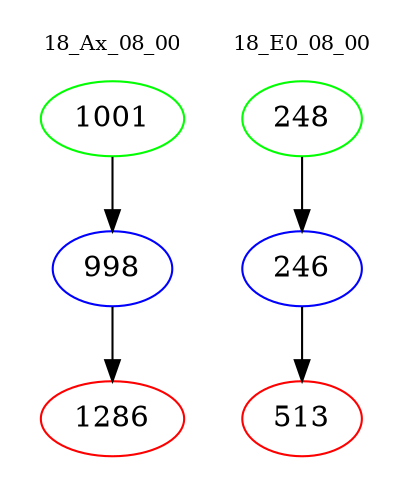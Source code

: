 digraph{
subgraph cluster_0 {
color = white
label = "18_Ax_08_00";
fontsize=10;
T0_1001 [label="1001", color="green"]
T0_1001 -> T0_998 [color="black"]
T0_998 [label="998", color="blue"]
T0_998 -> T0_1286 [color="black"]
T0_1286 [label="1286", color="red"]
}
subgraph cluster_1 {
color = white
label = "18_E0_08_00";
fontsize=10;
T1_248 [label="248", color="green"]
T1_248 -> T1_246 [color="black"]
T1_246 [label="246", color="blue"]
T1_246 -> T1_513 [color="black"]
T1_513 [label="513", color="red"]
}
}
